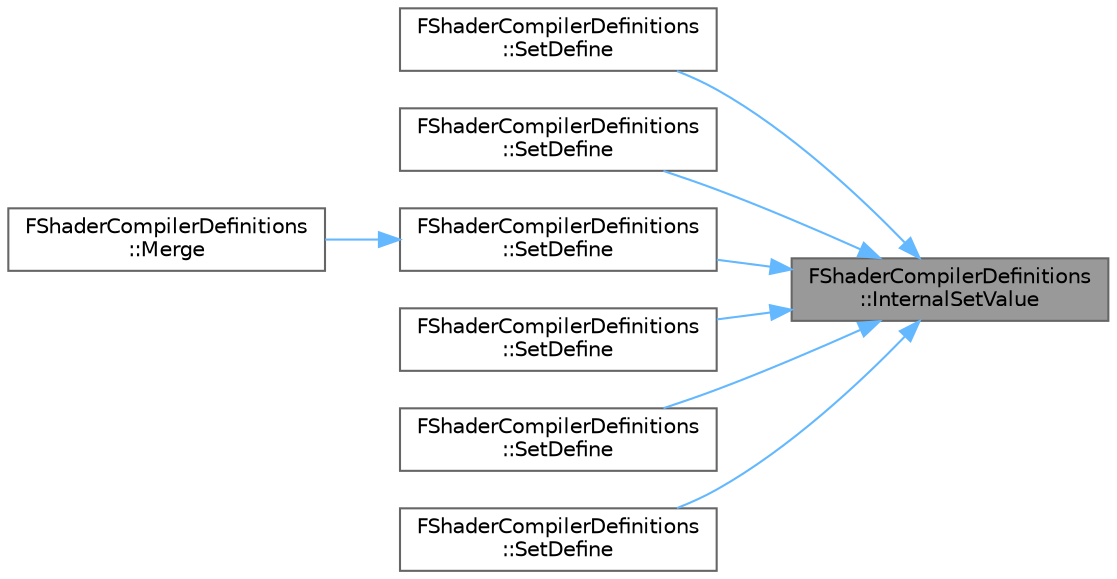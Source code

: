 digraph "FShaderCompilerDefinitions::InternalSetValue"
{
 // INTERACTIVE_SVG=YES
 // LATEX_PDF_SIZE
  bgcolor="transparent";
  edge [fontname=Helvetica,fontsize=10,labelfontname=Helvetica,labelfontsize=10];
  node [fontname=Helvetica,fontsize=10,shape=box,height=0.2,width=0.4];
  rankdir="RL";
  Node1 [id="Node000001",label="FShaderCompilerDefinitions\l::InternalSetValue",height=0.2,width=0.4,color="gray40", fillcolor="grey60", style="filled", fontcolor="black",tooltip=" "];
  Node1 -> Node2 [id="edge1_Node000001_Node000002",dir="back",color="steelblue1",style="solid",tooltip=" "];
  Node2 [id="Node000002",label="FShaderCompilerDefinitions\l::SetDefine",height=0.2,width=0.4,color="grey40", fillcolor="white", style="filled",URL="$d8/d79/classFShaderCompilerDefinitions.html#a54d94532999ae4cfe3982cd47bb6f5cd",tooltip=" "];
  Node1 -> Node3 [id="edge2_Node000001_Node000003",dir="back",color="steelblue1",style="solid",tooltip=" "];
  Node3 [id="Node000003",label="FShaderCompilerDefinitions\l::SetDefine",height=0.2,width=0.4,color="grey40", fillcolor="white", style="filled",URL="$d8/d79/classFShaderCompilerDefinitions.html#ae8fc7a9299e9d1a667343da57b3c1962",tooltip=" "];
  Node1 -> Node4 [id="edge3_Node000001_Node000004",dir="back",color="steelblue1",style="solid",tooltip=" "];
  Node4 [id="Node000004",label="FShaderCompilerDefinitions\l::SetDefine",height=0.2,width=0.4,color="grey40", fillcolor="white", style="filled",URL="$d8/d79/classFShaderCompilerDefinitions.html#a649364d1486febefdf31f4434ce304a6",tooltip="Value types supported: bool, int32, uint32, float, const TCHAR*, FString&."];
  Node4 -> Node5 [id="edge4_Node000004_Node000005",dir="back",color="steelblue1",style="solid",tooltip=" "];
  Node5 [id="Node000005",label="FShaderCompilerDefinitions\l::Merge",height=0.2,width=0.4,color="grey40", fillcolor="white", style="filled",URL="$d8/d79/classFShaderCompilerDefinitions.html#acdb461c35c32b128a7813875ed6db010",tooltip=" "];
  Node1 -> Node6 [id="edge5_Node000001_Node000006",dir="back",color="steelblue1",style="solid",tooltip=" "];
  Node6 [id="Node000006",label="FShaderCompilerDefinitions\l::SetDefine",height=0.2,width=0.4,color="grey40", fillcolor="white", style="filled",URL="$d8/d79/classFShaderCompilerDefinitions.html#a67e29211d4cdc7d7c5f1ee492aea2746",tooltip=" "];
  Node1 -> Node7 [id="edge6_Node000001_Node000007",dir="back",color="steelblue1",style="solid",tooltip=" "];
  Node7 [id="Node000007",label="FShaderCompilerDefinitions\l::SetDefine",height=0.2,width=0.4,color="grey40", fillcolor="white", style="filled",URL="$d8/d79/classFShaderCompilerDefinitions.html#ab735e4fec8271a5f3c4995bfd780ed12",tooltip=" "];
  Node1 -> Node8 [id="edge7_Node000001_Node000008",dir="back",color="steelblue1",style="solid",tooltip=" "];
  Node8 [id="Node000008",label="FShaderCompilerDefinitions\l::SetDefine",height=0.2,width=0.4,color="grey40", fillcolor="white", style="filled",URL="$d8/d79/classFShaderCompilerDefinitions.html#aed748cc6f1ca1b97aae523dd1fae1f83",tooltip=" "];
}
